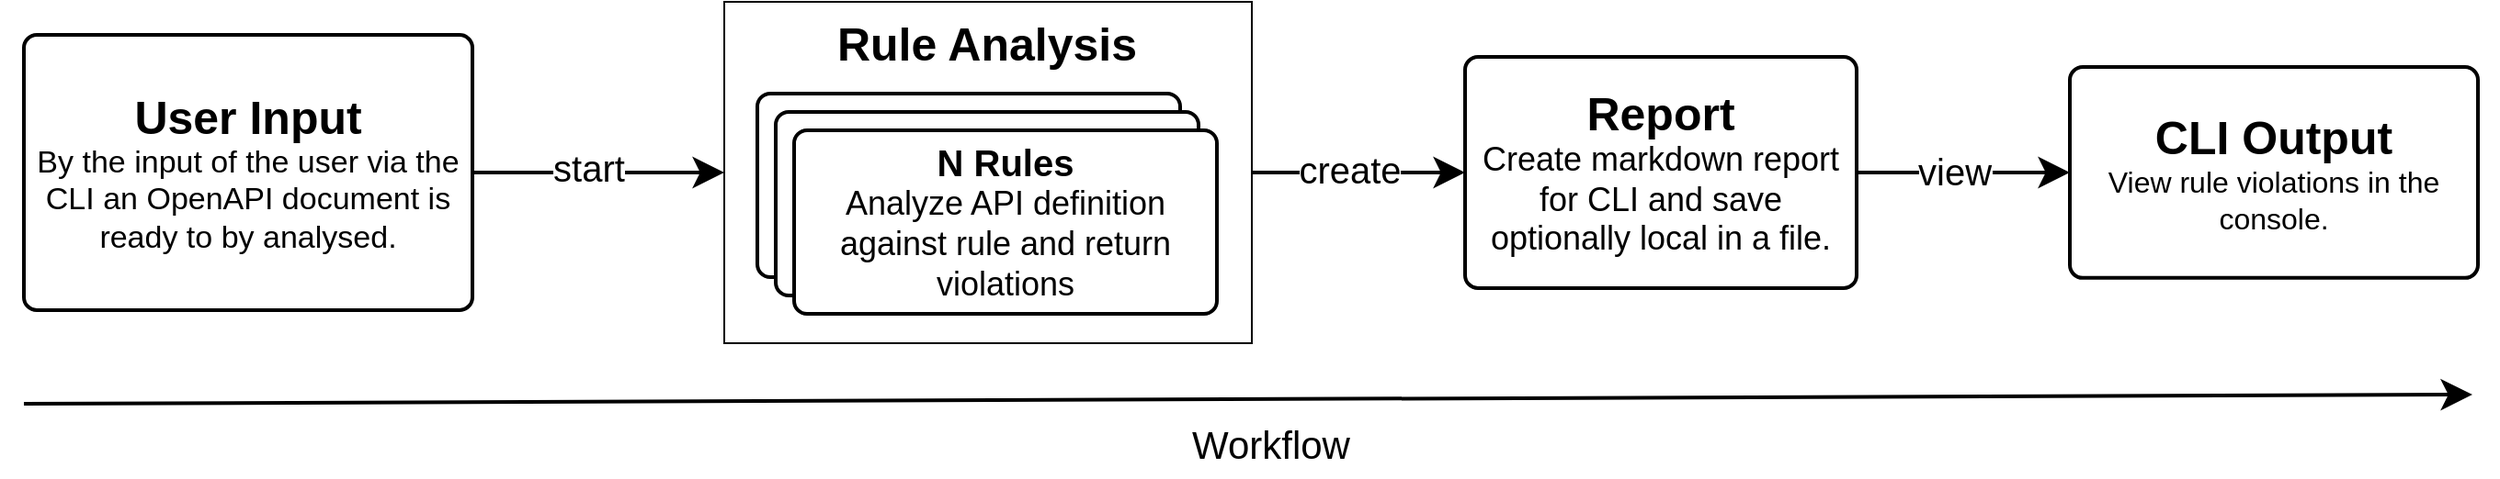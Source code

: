<mxfile version="20.6.0" type="device"><diagram id="51R1c3WShjalrJ3uHWx2" name="Seite-1"><mxGraphModel dx="2829" dy="768" grid="0" gridSize="10" guides="1" tooltips="1" connect="1" arrows="1" fold="1" page="0" pageScale="1" pageWidth="827" pageHeight="1169" math="0" shadow="0"><root><mxCell id="0"/><mxCell id="1" parent="0"/><mxCell id="yawEzSaoz07nY5G2SQCJ-20" style="edgeStyle=orthogonalEdgeStyle;rounded=0;orthogonalLoop=1;jettySize=auto;html=1;exitX=1;exitY=0.5;exitDx=0;exitDy=0;entryX=0;entryY=0.5;entryDx=0;entryDy=0;fontSize=20;strokeWidth=2;endSize=11;" parent="1" source="tNbDlnxI2DJgZaQFQE8_-1" target="yawEzSaoz07nY5G2SQCJ-18" edge="1"><mxGeometry relative="1" as="geometry"/></mxCell><mxCell id="Towlm1Uh4ZITp_Xyqei_-4" value="&lt;font style=&quot;font-size: 20px;&quot;&gt;view&lt;/font&gt;" style="edgeLabel;html=1;align=center;verticalAlign=middle;resizable=0;points=[];fontSize=18;" vertex="1" connectable="0" parent="yawEzSaoz07nY5G2SQCJ-20"><mxGeometry x="-0.292" relative="1" as="geometry"><mxPoint x="12" as="offset"/></mxGeometry></mxCell><mxCell id="tNbDlnxI2DJgZaQFQE8_-2" style="edgeStyle=orthogonalEdgeStyle;rounded=0;orthogonalLoop=1;jettySize=auto;html=1;exitX=1;exitY=0.5;exitDx=0;exitDy=0;entryX=0;entryY=0.5;entryDx=0;entryDy=0;strokeWidth=2;endSize=11;" parent="1" source="yawEzSaoz07nY5G2SQCJ-16" target="tNbDlnxI2DJgZaQFQE8_-1" edge="1"><mxGeometry relative="1" as="geometry"/></mxCell><mxCell id="tNbDlnxI2DJgZaQFQE8_-3" value="&lt;font style=&quot;font-size: 20px;&quot;&gt;create&lt;/font&gt;" style="edgeLabel;html=1;align=center;verticalAlign=middle;resizable=0;points=[];" parent="tNbDlnxI2DJgZaQFQE8_-2" vertex="1" connectable="0"><mxGeometry x="-0.206" relative="1" as="geometry"><mxPoint x="7" y="-2" as="offset"/></mxGeometry></mxCell><mxCell id="yawEzSaoz07nY5G2SQCJ-16" value="" style="rounded=0;whiteSpace=wrap;html=1;fontSize=18;" parent="1" vertex="1"><mxGeometry x="-66" y="292" width="287" height="186" as="geometry"/></mxCell><mxCell id="yawEzSaoz07nY5G2SQCJ-15" style="edgeStyle=orthogonalEdgeStyle;rounded=0;orthogonalLoop=1;jettySize=auto;html=1;exitX=1;exitY=0.5;exitDx=0;exitDy=0;fontSize=18;entryX=0;entryY=0.5;entryDx=0;entryDy=0;strokeWidth=2;endSize=11;" parent="1" source="yawEzSaoz07nY5G2SQCJ-2" target="yawEzSaoz07nY5G2SQCJ-16" edge="1"><mxGeometry relative="1" as="geometry"><mxPoint x="-153.381" y="400.952" as="targetPoint"/></mxGeometry></mxCell><mxCell id="yawEzSaoz07nY5G2SQCJ-17" value="&lt;font style=&quot;font-size: 20px;&quot;&gt;start&lt;/font&gt;" style="edgeLabel;html=1;align=center;verticalAlign=middle;resizable=0;points=[];fontSize=18;" parent="yawEzSaoz07nY5G2SQCJ-15" vertex="1" connectable="0"><mxGeometry x="-0.075" y="1" relative="1" as="geometry"><mxPoint x="-1" y="-1" as="offset"/></mxGeometry></mxCell><mxCell id="yawEzSaoz07nY5G2SQCJ-2" value="&lt;font style=&quot;&quot;&gt;&lt;b style=&quot;&quot;&gt;&lt;font style=&quot;font-size: 25px;&quot;&gt;User Input&lt;/font&gt;&lt;/b&gt;&lt;br&gt;&lt;font style=&quot;font-size: 17px;&quot;&gt;By the input of the user via the CLI an OpenAPI document is ready to by analysed.&lt;/font&gt;&lt;br&gt;&lt;/font&gt;" style="rounded=1;whiteSpace=wrap;html=1;absoluteArcSize=1;arcSize=14;strokeWidth=2;" parent="1" vertex="1"><mxGeometry x="-447" y="310.06" width="244" height="149.88" as="geometry"/></mxCell><mxCell id="yawEzSaoz07nY5G2SQCJ-3" value="&lt;font size=&quot;1&quot;&gt;&lt;span style=&quot;font-size: 18px;&quot;&gt;&lt;span style=&quot;font-weight: bold; font-size: 20px;&quot;&gt;N Rules&lt;/span&gt;&lt;br&gt;Analyze API against rule and return violations&lt;br&gt;&lt;/span&gt;&lt;/font&gt;" style="rounded=1;whiteSpace=wrap;html=1;absoluteArcSize=1;arcSize=14;strokeWidth=2;fontSize=16;" parent="1" vertex="1"><mxGeometry x="-48" y="342" width="230" height="100" as="geometry"/></mxCell><mxCell id="yawEzSaoz07nY5G2SQCJ-18" value="&lt;font style=&quot;&quot;&gt;&lt;b style=&quot;&quot;&gt;&lt;font style=&quot;font-size: 25px;&quot;&gt;CLI Output&lt;/font&gt;&lt;/b&gt;&lt;br&gt;&lt;font style=&quot;font-size: 16px;&quot;&gt;View rule violations in the console.&lt;/font&gt;&lt;br&gt;&lt;/font&gt;" style="rounded=1;whiteSpace=wrap;html=1;absoluteArcSize=1;arcSize=14;strokeWidth=2;" parent="1" vertex="1"><mxGeometry x="666" y="327.56" width="222" height="114.87" as="geometry"/></mxCell><mxCell id="yawEzSaoz07nY5G2SQCJ-19" value="&lt;b&gt;&lt;font style=&quot;font-size: 25px;&quot;&gt;Rule Analysis&lt;/font&gt;&lt;/b&gt;" style="text;html=1;strokeColor=none;fillColor=none;align=center;verticalAlign=middle;whiteSpace=wrap;rounded=0;fontSize=18;" parent="1" vertex="1"><mxGeometry x="-7.06" y="299.13" width="168.12" height="30" as="geometry"/></mxCell><mxCell id="tNbDlnxI2DJgZaQFQE8_-1" value="&lt;font style=&quot;&quot;&gt;&lt;b style=&quot;&quot;&gt;&lt;font style=&quot;font-size: 25px;&quot;&gt;Report&lt;/font&gt;&lt;/b&gt;&lt;br&gt;&lt;font style=&quot;font-size: 18px;&quot;&gt;Create markdown report for CLI and save optionally local in a file.&lt;/font&gt;&lt;br&gt;&lt;/font&gt;" style="rounded=1;whiteSpace=wrap;html=1;absoluteArcSize=1;arcSize=14;strokeWidth=2;" parent="1" vertex="1"><mxGeometry x="337" y="322.06" width="213" height="125.88" as="geometry"/></mxCell><mxCell id="Towlm1Uh4ZITp_Xyqei_-1" value="&lt;font size=&quot;1&quot;&gt;&lt;span style=&quot;font-size: 18px;&quot;&gt;&lt;span style=&quot;font-weight: bold; font-size: 20px;&quot;&gt;N Rules&lt;/span&gt;&lt;br&gt;Analyze API against rule and return violations&lt;br&gt;&lt;/span&gt;&lt;/font&gt;" style="rounded=1;whiteSpace=wrap;html=1;absoluteArcSize=1;arcSize=14;strokeWidth=2;fontSize=16;" vertex="1" parent="1"><mxGeometry x="-38" y="352" width="230" height="100" as="geometry"/></mxCell><mxCell id="Towlm1Uh4ZITp_Xyqei_-2" value="&lt;font size=&quot;1&quot;&gt;&lt;span style=&quot;font-size: 18px;&quot;&gt;&lt;span style=&quot;font-weight: bold; font-size: 20px;&quot;&gt;N Rules&lt;/span&gt;&lt;br&gt;Analyze API definition against rule and return violations&lt;br&gt;&lt;/span&gt;&lt;/font&gt;" style="rounded=1;whiteSpace=wrap;html=1;absoluteArcSize=1;arcSize=14;strokeWidth=2;fontSize=16;" vertex="1" parent="1"><mxGeometry x="-28" y="362" width="230" height="100" as="geometry"/></mxCell><mxCell id="Towlm1Uh4ZITp_Xyqei_-6" value="" style="endArrow=classic;html=1;rounded=0;strokeWidth=2;fontSize=20;startSize=1;endSize=11;" edge="1" parent="1"><mxGeometry width="50" height="50" relative="1" as="geometry"><mxPoint x="-447" y="511" as="sourcePoint"/><mxPoint x="885" y="506" as="targetPoint"/></mxGeometry></mxCell><mxCell id="Towlm1Uh4ZITp_Xyqei_-8" value="&lt;font style=&quot;font-size: 21px;&quot;&gt;Workflow&lt;/font&gt;" style="text;html=1;align=center;verticalAlign=middle;resizable=0;points=[];autosize=1;strokeColor=none;fillColor=none;fontSize=20;" vertex="1" parent="1"><mxGeometry x="179" y="514" width="104" height="37" as="geometry"/></mxCell></root></mxGraphModel></diagram></mxfile>